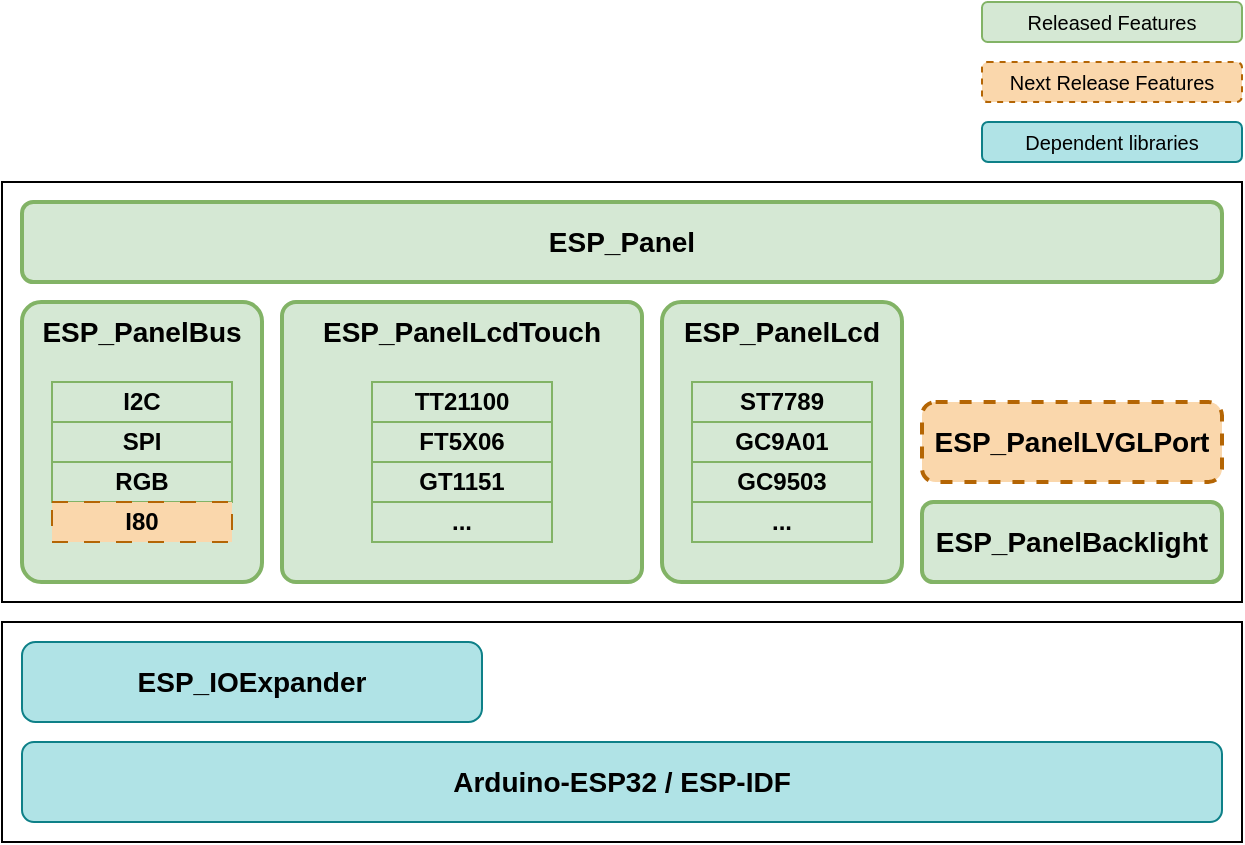 <mxfile><diagram id="80t9Ax6jirF8QMyXpd1n" name="Page-1"><mxGraphModel dx="1657" dy="1727" grid="1" gridSize="10" guides="1" tooltips="1" connect="1" arrows="1" fold="1" page="1" pageScale="1" pageWidth="850" pageHeight="1100" background="#ffffff" math="0" shadow="0"><root><mxCell id="0"/><mxCell id="1" parent="0"/><mxCell id="114" value="" style="rounded=0;whiteSpace=wrap;html=1;labelBackgroundColor=none;fillColor=none;strokeColor=#000000;fontColor=#000000;fontSize=14;verticalAlign=top;" parent="1" vertex="1"><mxGeometry x="-710" y="720" width="620" height="110" as="geometry"/></mxCell><mxCell id="106" value="" style="rounded=0;whiteSpace=wrap;html=1;labelBackgroundColor=none;fillColor=none;strokeColor=#000000;fontColor=#000000;fontSize=14;verticalAlign=top;" parent="1" vertex="1"><mxGeometry x="-710" y="500" width="620" height="210" as="geometry"/></mxCell><mxCell id="75" value="&lt;b style=&quot;font-size: 14px;&quot;&gt;Arduino-ESP32 / ESP-IDF&lt;/b&gt;" style="rounded=1;whiteSpace=wrap;html=1;labelBackgroundColor=none;fillColor=#b0e3e6;strokeColor=#0e8088;fontColor=#000000;fontSize=14;" parent="1" vertex="1"><mxGeometry x="-700" y="780" width="600" height="40" as="geometry"/></mxCell><mxCell id="78" value="&lt;b style=&quot;font-size: 14px;&quot;&gt;ESP_PanelBus&lt;/b&gt;" style="rounded=1;whiteSpace=wrap;html=1;verticalAlign=top;fillColor=#d5e8d4;strokeColor=#82b366;fontColor=#000000;fontSize=14;gradientColor=none;arcSize=8;strokeWidth=2;" parent="1" vertex="1"><mxGeometry x="-700" y="560" width="120" height="140" as="geometry"/></mxCell><mxCell id="81" value="&lt;b&gt;I2C&lt;/b&gt;" style="rounded=0;whiteSpace=wrap;html=1;verticalAlign=middle;fillColor=#D5E8D4;strokeColor=#82B366;fontColor=#000000;" parent="1" vertex="1"><mxGeometry x="-685" y="600" width="90" height="20" as="geometry"/></mxCell><mxCell id="82" value="&lt;b&gt;SPI&lt;/b&gt;" style="rounded=0;whiteSpace=wrap;html=1;verticalAlign=middle;fillColor=#D5E8D4;strokeColor=#82B366;fontColor=#000000;" parent="1" vertex="1"><mxGeometry x="-685" y="620" width="90" height="20" as="geometry"/></mxCell><mxCell id="84" value="&lt;b&gt;RGB&lt;br&gt;&lt;/b&gt;" style="rounded=0;whiteSpace=wrap;html=1;verticalAlign=middle;fillColor=#d5e8d4;strokeColor=#82b366;fontColor=#000000;" parent="1" vertex="1"><mxGeometry x="-685" y="640" width="90" height="20" as="geometry"/></mxCell><mxCell id="96" value="&lt;b style=&quot;font-size: 14px;&quot;&gt;ESP_PanelLcdTouch&lt;/b&gt;" style="rounded=1;whiteSpace=wrap;html=1;verticalAlign=top;fillColor=#d5e8d4;strokeColor=#82b366;fontColor=#000000;fontSize=14;gradientColor=none;arcSize=5;strokeWidth=2;" parent="1" vertex="1"><mxGeometry x="-570" y="560" width="180" height="140" as="geometry"/></mxCell><mxCell id="97" value="&lt;b&gt;TT21100&lt;/b&gt;" style="rounded=0;whiteSpace=wrap;html=1;verticalAlign=middle;fillColor=#D5E8D4;strokeColor=#82B366;fontColor=#000000;" parent="1" vertex="1"><mxGeometry x="-525" y="600" width="90" height="20" as="geometry"/></mxCell><mxCell id="98" value="&lt;b&gt;FT5X06&lt;/b&gt;" style="rounded=0;whiteSpace=wrap;html=1;verticalAlign=middle;fillColor=#D5E8D4;strokeColor=#82B366;fontColor=#000000;" parent="1" vertex="1"><mxGeometry x="-525" y="620" width="90" height="20" as="geometry"/></mxCell><mxCell id="99" value="&lt;b&gt;GT1151&lt;br&gt;&lt;/b&gt;" style="rounded=0;whiteSpace=wrap;html=1;verticalAlign=middle;fillColor=#D5E8D4;strokeColor=#82B366;fontColor=#000000;" parent="1" vertex="1"><mxGeometry x="-525" y="640" width="90" height="20" as="geometry"/></mxCell><mxCell id="100" value="&lt;b&gt;...&lt;br&gt;&lt;/b&gt;" style="rounded=0;whiteSpace=wrap;html=1;verticalAlign=middle;fillColor=#D5E8D4;strokeColor=#82B366;fontColor=#000000;" parent="1" vertex="1"><mxGeometry x="-525" y="660" width="90" height="20" as="geometry"/></mxCell><mxCell id="103" value="&lt;b style=&quot;font-size: 14px;&quot;&gt;ESP_PanelBacklight&lt;/b&gt;" style="rounded=1;whiteSpace=wrap;html=1;verticalAlign=middle;fillColor=#d5e8d4;strokeColor=#82b366;fontColor=#000000;fontSize=14;gradientColor=none;arcSize=14;strokeWidth=2;" parent="1" vertex="1"><mxGeometry x="-250" y="660" width="150" height="40" as="geometry"/></mxCell><mxCell id="104" value="&lt;b style=&quot;font-size: 14px;&quot;&gt;ESP_PanelLVGLPort&lt;/b&gt;" style="rounded=1;whiteSpace=wrap;html=1;verticalAlign=middle;fillColor=#fad7ac;strokeColor=#b46504;fontSize=14;arcSize=17;dashed=1;strokeWidth=2;fontColor=#000000;" parent="1" vertex="1"><mxGeometry x="-250" y="610" width="150" height="40" as="geometry"/></mxCell><mxCell id="113" value="&lt;b style=&quot;font-size: 14px;&quot;&gt;ESP_Panel&lt;/b&gt;" style="rounded=1;whiteSpace=wrap;html=1;verticalAlign=middle;fillColor=#d5e8d4;strokeColor=#82b366;fontColor=#000000;fontSize=14;gradientColor=none;arcSize=14;strokeWidth=2;" parent="1" vertex="1"><mxGeometry x="-700" y="510" width="600" height="40" as="geometry"/></mxCell><mxCell id="118" value="&lt;span style=&quot;&quot;&gt;&lt;font style=&quot;font-size: 10px;&quot;&gt;Released Features&lt;/font&gt;&lt;/span&gt;" style="rounded=1;whiteSpace=wrap;html=1;verticalAlign=middle;fillColor=#d5e8d4;strokeColor=#82b366;fontColor=#000000;fontSize=11;gradientColor=none;arcSize=14;fontStyle=0" parent="1" vertex="1"><mxGeometry x="-220" y="410" width="130" height="20" as="geometry"/></mxCell><mxCell id="119" value="&lt;span style=&quot;font-size: 10px;&quot;&gt;Next Release Features&lt;/span&gt;" style="rounded=1;whiteSpace=wrap;html=1;verticalAlign=middle;fillColor=#fad7ac;strokeColor=#b46504;fontSize=10;arcSize=14;fontColor=#000000;dashed=1;fontStyle=0" parent="1" vertex="1"><mxGeometry x="-220" y="440" width="130" height="20" as="geometry"/></mxCell><mxCell id="120" value="Dependent libraries" style="rounded=1;whiteSpace=wrap;html=1;labelBackgroundColor=none;fillColor=#b0e3e6;strokeColor=#0e8088;fontColor=#000000;fontSize=10;fontStyle=0" parent="1" vertex="1"><mxGeometry x="-220" y="470" width="130" height="20" as="geometry"/></mxCell><mxCell id="121" value="&lt;b style=&quot;font-size: 14px;&quot;&gt;ESP_PanelLcd&lt;/b&gt;" style="rounded=1;whiteSpace=wrap;html=1;verticalAlign=top;fillColor=#d5e8d4;strokeColor=#82b366;fontColor=#000000;fontSize=14;gradientColor=none;arcSize=8;strokeWidth=2;" parent="1" vertex="1"><mxGeometry x="-380" y="560" width="120" height="140" as="geometry"/></mxCell><mxCell id="122" value="&lt;b&gt;ST7789&lt;/b&gt;" style="rounded=0;whiteSpace=wrap;html=1;verticalAlign=middle;fillColor=#D5E8D4;strokeColor=#82B366;fontColor=#000000;" parent="1" vertex="1"><mxGeometry x="-365" y="600" width="90" height="20" as="geometry"/></mxCell><mxCell id="124" value="&lt;b&gt;GC9A01&lt;br&gt;&lt;/b&gt;" style="rounded=0;whiteSpace=wrap;html=1;verticalAlign=middle;fillColor=#D5E8D4;strokeColor=#82B366;fontColor=#000000;" parent="1" vertex="1"><mxGeometry x="-365" y="620" width="90" height="20" as="geometry"/></mxCell><mxCell id="125" value="&lt;b&gt;...&lt;br&gt;&lt;/b&gt;" style="rounded=0;whiteSpace=wrap;html=1;verticalAlign=middle;fillColor=#D5E8D4;strokeColor=#82B366;fontColor=#000000;" parent="1" vertex="1"><mxGeometry x="-365" y="660" width="90" height="20" as="geometry"/></mxCell><mxCell id="126" value="&lt;b style=&quot;font-size: 14px;&quot;&gt;ESP_IOExpander&lt;/b&gt;" style="rounded=1;whiteSpace=wrap;html=1;verticalAlign=middle;fillColor=#b0e3e6;strokeColor=#0e8088;fontSize=14;arcSize=17;strokeWidth=1;fontColor=#000000;" parent="1" vertex="1"><mxGeometry x="-700" y="730" width="230" height="40" as="geometry"/></mxCell><mxCell id="130" value="&lt;b&gt;GC9503&lt;/b&gt;" style="rounded=0;whiteSpace=wrap;html=1;verticalAlign=middle;fillColor=#D5E8D4;strokeColor=#82B366;fontColor=#000000;" parent="1" vertex="1"><mxGeometry x="-365" y="640" width="90" height="20" as="geometry"/></mxCell><mxCell id="131" value="&lt;b&gt;I80&lt;br&gt;&lt;/b&gt;" style="rounded=0;whiteSpace=wrap;html=1;verticalAlign=middle;fillColor=#fad7ac;strokeColor=#b46504;fontColor=#000000;dashed=1;dashPattern=8 8;" parent="1" vertex="1"><mxGeometry x="-685" y="660" width="90" height="20" as="geometry"/></mxCell></root></mxGraphModel></diagram></mxfile>